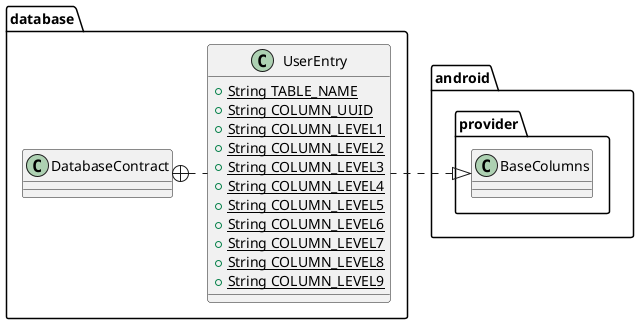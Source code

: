 @startuml
class database.DatabaseContract {
}
class database.UserEntry {
+ {static} String TABLE_NAME
+ {static} String COLUMN_UUID
+ {static} String COLUMN_LEVEL1
+ {static} String COLUMN_LEVEL2
+ {static} String COLUMN_LEVEL3
+ {static} String COLUMN_LEVEL4
+ {static} String COLUMN_LEVEL5
+ {static} String COLUMN_LEVEL6
+ {static} String COLUMN_LEVEL7
+ {static} String COLUMN_LEVEL8
+ {static} String COLUMN_LEVEL9
}



database.DatabaseContract +. database.UserEntry
android.provider.BaseColumns <|. database.UserEntry
@enduml